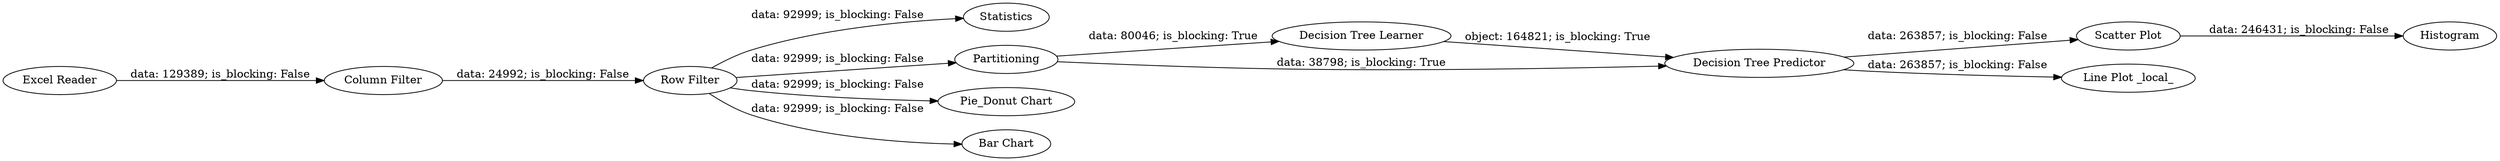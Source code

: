 digraph {
	"-7315444259843503180_9" [label=Statistics]
	"-7315444259843503180_12" [label=Partitioning]
	"-7315444259843503180_11" [label="Scatter Plot"]
	"-7315444259843503180_248" [label=Histogram]
	"-7315444259843503180_246" [label="Decision Tree Learner"]
	"-7315444259843503180_5" [label="Pie_Donut Chart"]
	"-7315444259843503180_7" [label="Bar Chart"]
	"-7315444259843503180_1" [label="Excel Reader"]
	"-7315444259843503180_2" [label="Column Filter"]
	"-7315444259843503180_247" [label="Line Plot _local_"]
	"-7315444259843503180_4" [label="Decision Tree Predictor"]
	"-7315444259843503180_245" [label="Row Filter"]
	"-7315444259843503180_1" -> "-7315444259843503180_2" [label="data: 129389; is_blocking: False"]
	"-7315444259843503180_245" -> "-7315444259843503180_12" [label="data: 92999; is_blocking: False"]
	"-7315444259843503180_245" -> "-7315444259843503180_5" [label="data: 92999; is_blocking: False"]
	"-7315444259843503180_2" -> "-7315444259843503180_245" [label="data: 24992; is_blocking: False"]
	"-7315444259843503180_245" -> "-7315444259843503180_9" [label="data: 92999; is_blocking: False"]
	"-7315444259843503180_4" -> "-7315444259843503180_247" [label="data: 263857; is_blocking: False"]
	"-7315444259843503180_246" -> "-7315444259843503180_4" [label="object: 164821; is_blocking: True"]
	"-7315444259843503180_4" -> "-7315444259843503180_11" [label="data: 263857; is_blocking: False"]
	"-7315444259843503180_12" -> "-7315444259843503180_4" [label="data: 38798; is_blocking: True"]
	"-7315444259843503180_11" -> "-7315444259843503180_248" [label="data: 246431; is_blocking: False"]
	"-7315444259843503180_245" -> "-7315444259843503180_7" [label="data: 92999; is_blocking: False"]
	"-7315444259843503180_12" -> "-7315444259843503180_246" [label="data: 80046; is_blocking: True"]
	rankdir=LR
}
